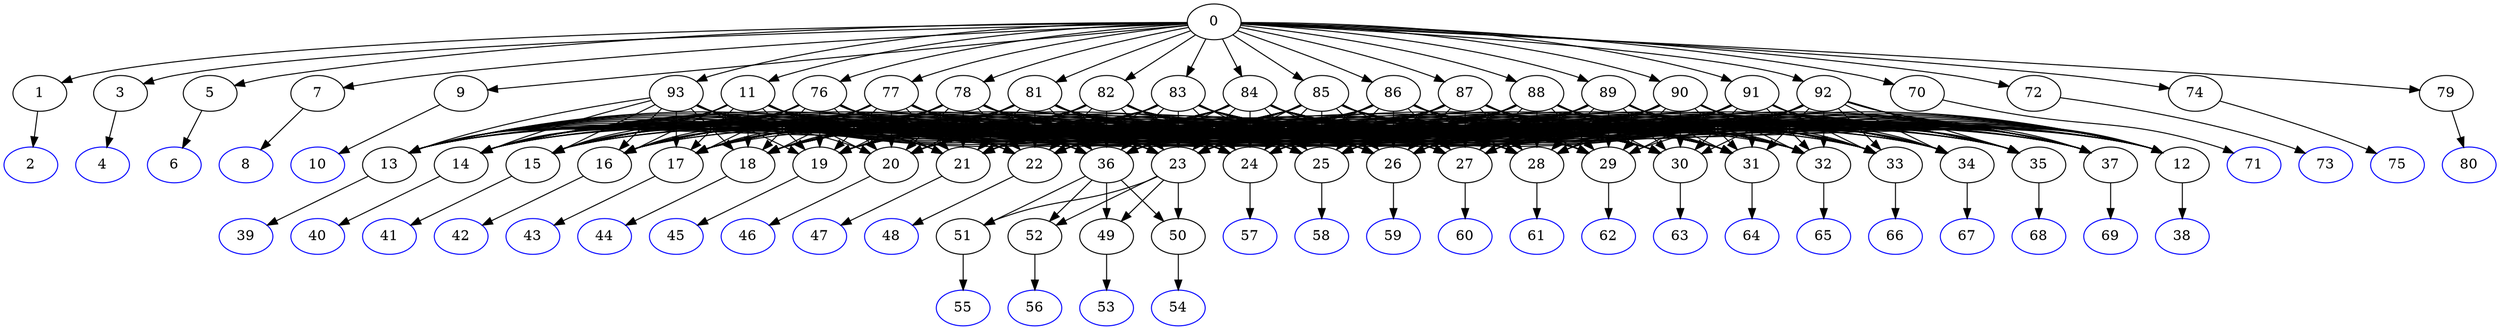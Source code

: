 digraph G {
	0 -> 1;
	0 -> 3;
	0 -> 5;
	0 -> 7;
	0 -> 9;
	0 -> 11;
	0 -> 70;
	0 -> 72;
	0 -> 74;
	0 -> 76;
	0 -> 77;
	0 -> 78;
	0 -> 79;
	0 -> 81;
	0 -> 82;
	0 -> 83;
	0 -> 84;
	0 -> 85;
	0 -> 86;
	0 -> 87;
	0 -> 88;
	0 -> 89;
	0 -> 90;
	0 -> 91;
	0 -> 92;
	0 -> 93;
	1 -> "2";
2 [color=blue];
	3 -> "4";
4 [color=blue];
	5 -> "6";
6 [color=blue];
	7 -> "8";
8 [color=blue];
	9 -> "10";
10 [color=blue];
	11 -> 12;
	11 -> 13;
	11 -> 14;
	11 -> 15;
	11 -> 16;
	11 -> 17;
	11 -> 18;
	11 -> 19;
	11 -> 20;
	11 -> 21;
	11 -> 22;
	11 -> 23;
	11 -> 24;
	11 -> 25;
	11 -> 26;
	11 -> 27;
	11 -> 28;
	11 -> 29;
	11 -> 30;
	11 -> 31;
	11 -> 32;
	11 -> 33;
	11 -> 34;
	11 -> 35;
	11 -> 36;
	11 -> 37;
	12 -> "38";
38 [color=blue];
	13 -> "39";
39 [color=blue];
	14 -> "40";
40 [color=blue];
	15 -> "41";
41 [color=blue];
	16 -> "42";
42 [color=blue];
	17 -> "43";
43 [color=blue];
	18 -> "44";
44 [color=blue];
	19 -> "45";
45 [color=blue];
	20 -> "46";
46 [color=blue];
	21 -> "47";
47 [color=blue];
	22 -> "48";
48 [color=blue];
	23 -> 49;
	23 -> 50;
	23 -> 51;
	23 -> 52;
	24 -> "57";
57 [color=blue];
	25 -> "58";
58 [color=blue];
	26 -> "59";
59 [color=blue];
	27 -> "60";
60 [color=blue];
	28 -> "61";
61 [color=blue];
	29 -> "62";
62 [color=blue];
	30 -> "63";
63 [color=blue];
	31 -> "64";
64 [color=blue];
	32 -> "65";
65 [color=blue];
	33 -> "66";
66 [color=blue];
	34 -> "67";
67 [color=blue];
	35 -> "68";
68 [color=blue];
	36 -> 49;
	36 -> 50;
	36 -> 51;
	36 -> 52;
	37 -> "69";
69 [color=blue];
	49 -> "53";
53 [color=blue];
	50 -> "54";
54 [color=blue];
	51 -> "55";
55 [color=blue];
	52 -> "56";
56 [color=blue];
	70 -> "71";
71 [color=blue];
	72 -> "73";
73 [color=blue];
	74 -> "75";
75 [color=blue];
	76 -> 12;
	76 -> 13;
	76 -> 14;
	76 -> 15;
	76 -> 16;
	76 -> 17;
	76 -> 18;
	76 -> 19;
	76 -> 20;
	76 -> 21;
	76 -> 22;
	76 -> 23;
	76 -> 24;
	76 -> 25;
	76 -> 26;
	76 -> 27;
	76 -> 28;
	76 -> 29;
	76 -> 30;
	76 -> 31;
	76 -> 32;
	76 -> 33;
	76 -> 34;
	76 -> 35;
	76 -> 36;
	76 -> 37;
	77 -> 12;
	77 -> 13;
	77 -> 14;
	77 -> 15;
	77 -> 16;
	77 -> 17;
	77 -> 18;
	77 -> 19;
	77 -> 20;
	77 -> 21;
	77 -> 22;
	77 -> 23;
	77 -> 24;
	77 -> 25;
	77 -> 26;
	77 -> 27;
	77 -> 28;
	77 -> 29;
	77 -> 30;
	77 -> 31;
	77 -> 32;
	77 -> 33;
	77 -> 34;
	77 -> 35;
	77 -> 36;
	77 -> 37;
	78 -> 12;
	78 -> 13;
	78 -> 14;
	78 -> 15;
	78 -> 16;
	78 -> 17;
	78 -> 18;
	78 -> 19;
	78 -> 20;
	78 -> 21;
	78 -> 22;
	78 -> 23;
	78 -> 24;
	78 -> 25;
	78 -> 26;
	78 -> 27;
	78 -> 28;
	78 -> 29;
	78 -> 30;
	78 -> 31;
	78 -> 32;
	78 -> 33;
	78 -> 34;
	78 -> 35;
	78 -> 36;
	78 -> 37;
	79 -> "80";
80 [color=blue];
	81 -> 12;
	81 -> 13;
	81 -> 14;
	81 -> 15;
	81 -> 16;
	81 -> 17;
	81 -> 18;
	81 -> 19;
	81 -> 20;
	81 -> 21;
	81 -> 22;
	81 -> 23;
	81 -> 24;
	81 -> 25;
	81 -> 26;
	81 -> 27;
	81 -> 28;
	81 -> 29;
	81 -> 30;
	81 -> 31;
	81 -> 32;
	81 -> 33;
	81 -> 34;
	81 -> 35;
	81 -> 36;
	81 -> 37;
	82 -> 12;
	82 -> 13;
	82 -> 14;
	82 -> 15;
	82 -> 16;
	82 -> 17;
	82 -> 18;
	82 -> 19;
	82 -> 20;
	82 -> 21;
	82 -> 22;
	82 -> 23;
	82 -> 24;
	82 -> 25;
	82 -> 26;
	82 -> 27;
	82 -> 28;
	82 -> 29;
	82 -> 30;
	82 -> 31;
	82 -> 32;
	82 -> 33;
	82 -> 34;
	82 -> 35;
	82 -> 36;
	82 -> 37;
	83 -> 12;
	83 -> 13;
	83 -> 14;
	83 -> 15;
	83 -> 16;
	83 -> 17;
	83 -> 18;
	83 -> 19;
	83 -> 20;
	83 -> 21;
	83 -> 22;
	83 -> 23;
	83 -> 24;
	83 -> 25;
	83 -> 26;
	83 -> 27;
	83 -> 28;
	83 -> 29;
	83 -> 30;
	83 -> 31;
	83 -> 32;
	83 -> 33;
	83 -> 34;
	83 -> 35;
	83 -> 36;
	83 -> 37;
	84 -> 12;
	84 -> 13;
	84 -> 14;
	84 -> 15;
	84 -> 16;
	84 -> 17;
	84 -> 18;
	84 -> 19;
	84 -> 20;
	84 -> 21;
	84 -> 22;
	84 -> 23;
	84 -> 24;
	84 -> 25;
	84 -> 26;
	84 -> 27;
	84 -> 28;
	84 -> 29;
	84 -> 30;
	84 -> 31;
	84 -> 32;
	84 -> 33;
	84 -> 34;
	84 -> 35;
	84 -> 36;
	84 -> 37;
	85 -> 12;
	85 -> 13;
	85 -> 14;
	85 -> 15;
	85 -> 16;
	85 -> 17;
	85 -> 18;
	85 -> 19;
	85 -> 20;
	85 -> 21;
	85 -> 22;
	85 -> 23;
	85 -> 24;
	85 -> 25;
	85 -> 26;
	85 -> 27;
	85 -> 28;
	85 -> 29;
	85 -> 30;
	85 -> 31;
	85 -> 32;
	85 -> 33;
	85 -> 34;
	85 -> 35;
	85 -> 36;
	85 -> 37;
	86 -> 12;
	86 -> 13;
	86 -> 14;
	86 -> 15;
	86 -> 16;
	86 -> 17;
	86 -> 18;
	86 -> 19;
	86 -> 20;
	86 -> 21;
	86 -> 22;
	86 -> 23;
	86 -> 24;
	86 -> 25;
	86 -> 26;
	86 -> 27;
	86 -> 28;
	86 -> 29;
	86 -> 30;
	86 -> 31;
	86 -> 32;
	86 -> 33;
	86 -> 34;
	86 -> 35;
	86 -> 36;
	86 -> 37;
	87 -> 12;
	87 -> 13;
	87 -> 14;
	87 -> 15;
	87 -> 16;
	87 -> 17;
	87 -> 18;
	87 -> 19;
	87 -> 20;
	87 -> 21;
	87 -> 22;
	87 -> 23;
	87 -> 24;
	87 -> 25;
	87 -> 26;
	87 -> 27;
	87 -> 28;
	87 -> 29;
	87 -> 30;
	87 -> 31;
	87 -> 32;
	87 -> 33;
	87 -> 34;
	87 -> 35;
	87 -> 36;
	87 -> 37;
	88 -> 12;
	88 -> 13;
	88 -> 14;
	88 -> 15;
	88 -> 16;
	88 -> 17;
	88 -> 18;
	88 -> 19;
	88 -> 20;
	88 -> 21;
	88 -> 22;
	88 -> 23;
	88 -> 24;
	88 -> 25;
	88 -> 26;
	88 -> 27;
	88 -> 28;
	88 -> 29;
	88 -> 30;
	88 -> 31;
	88 -> 32;
	88 -> 33;
	88 -> 34;
	88 -> 35;
	88 -> 36;
	88 -> 37;
	89 -> 12;
	89 -> 13;
	89 -> 14;
	89 -> 15;
	89 -> 16;
	89 -> 17;
	89 -> 18;
	89 -> 19;
	89 -> 20;
	89 -> 21;
	89 -> 22;
	89 -> 23;
	89 -> 24;
	89 -> 25;
	89 -> 26;
	89 -> 27;
	89 -> 28;
	89 -> 29;
	89 -> 30;
	89 -> 31;
	89 -> 32;
	89 -> 33;
	89 -> 34;
	89 -> 35;
	89 -> 36;
	89 -> 37;
	90 -> 12;
	90 -> 13;
	90 -> 14;
	90 -> 15;
	90 -> 16;
	90 -> 17;
	90 -> 18;
	90 -> 19;
	90 -> 20;
	90 -> 21;
	90 -> 22;
	90 -> 23;
	90 -> 24;
	90 -> 25;
	90 -> 26;
	90 -> 27;
	90 -> 28;
	90 -> 29;
	90 -> 30;
	90 -> 31;
	90 -> 32;
	90 -> 33;
	90 -> 34;
	90 -> 35;
	90 -> 36;
	90 -> 37;
	91 -> 12;
	91 -> 13;
	91 -> 14;
	91 -> 15;
	91 -> 16;
	91 -> 17;
	91 -> 18;
	91 -> 19;
	91 -> 20;
	91 -> 21;
	91 -> 22;
	91 -> 23;
	91 -> 24;
	91 -> 25;
	91 -> 26;
	91 -> 27;
	91 -> 28;
	91 -> 29;
	91 -> 30;
	91 -> 31;
	91 -> 32;
	91 -> 33;
	91 -> 34;
	91 -> 35;
	91 -> 36;
	91 -> 37;
	92 -> 12;
	92 -> 13;
	92 -> 14;
	92 -> 15;
	92 -> 16;
	92 -> 17;
	92 -> 18;
	92 -> 19;
	92 -> 20;
	92 -> 21;
	92 -> 22;
	92 -> 23;
	92 -> 24;
	92 -> 25;
	92 -> 26;
	92 -> 27;
	92 -> 28;
	92 -> 29;
	92 -> 30;
	92 -> 31;
	92 -> 32;
	92 -> 33;
	92 -> 34;
	92 -> 35;
	92 -> 36;
	92 -> 37;
	93 -> 12;
	93 -> 13;
	93 -> 14;
	93 -> 15;
	93 -> 16;
	93 -> 17;
	93 -> 18;
	93 -> 19;
	93 -> 20;
	93 -> 21;
	93 -> 22;
	93 -> 23;
	93 -> 24;
	93 -> 25;
	93 -> 26;
	93 -> 27;
	93 -> 28;
	93 -> 29;
	93 -> 30;
	93 -> 31;
	93 -> 32;
	93 -> 33;
	93 -> 34;
	93 -> 35;
	93 -> 36;
	93 -> 37;
}